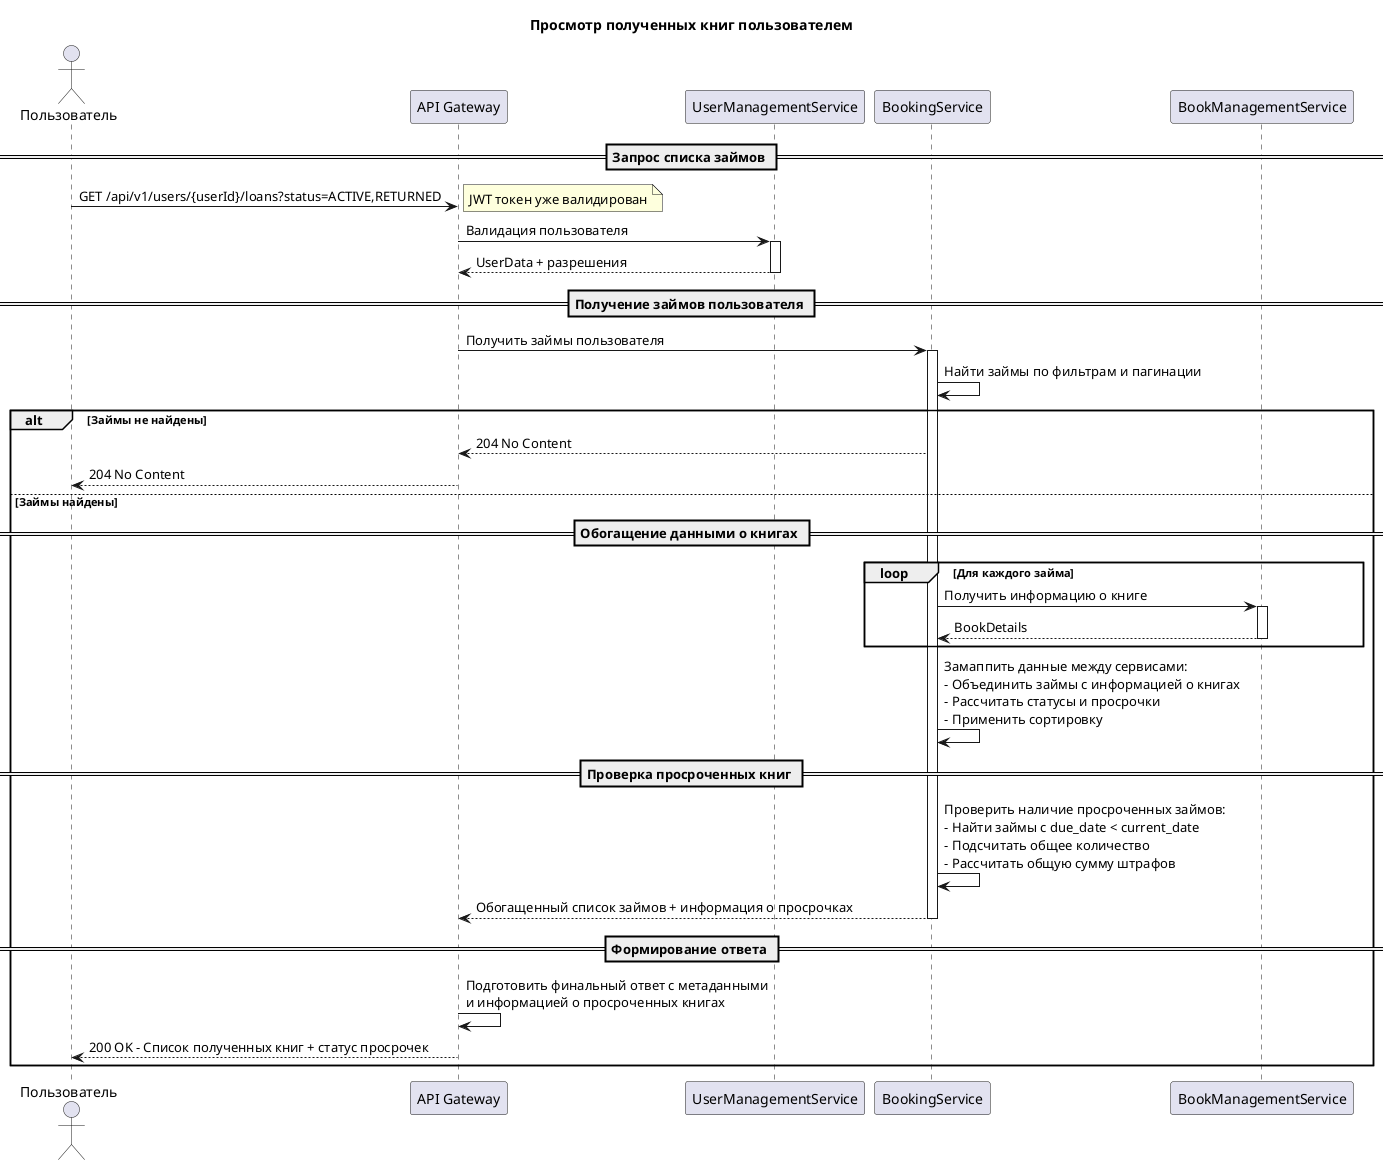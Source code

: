 @startuml View User Loans Sequence Diagram

title Просмотр полученных книг пользователем

actor "Пользователь" as User
participant "API Gateway" as Gateway
participant "UserManagementService" as UMS
participant "BookingService" as Booking
participant "BookManagementService" as BMS

== Запрос списка займов ==
User -> Gateway: GET /api/v1/users/{userId}/loans?status=ACTIVE,RETURNED
note right: JWT токен уже валидирован

Gateway -> UMS: Валидация пользователя
activate UMS
UMS --> Gateway: UserData + разрешения
deactivate UMS

== Получение займов пользователя ==
Gateway -> Booking: Получить займы пользователя
activate Booking
Booking -> Booking: Найти займы по фильтрам и пагинации

alt Займы не найдены
    Booking --> Gateway: 204 No Content
    Gateway --> User: 204 No Content
else Займы найдены
    == Обогащение данными о книгах ==
    loop Для каждого займа
        Booking -> BMS: Получить информацию о книге
        activate BMS
        BMS --> Booking: BookDetails
        deactivate BMS
    end
    
    Booking -> Booking: Замаппить данные между сервисами:\n- Объединить займы с информацией о книгах\n- Рассчитать статусы и просрочки\n- Применить сортировку
    
    == Проверка просроченных книг ==
    Booking -> Booking: Проверить наличие просроченных займов:\n- Найти займы с due_date < current_date\n- Подсчитать общее количество\n- Рассчитать общую сумму штрафов
    
    Booking --> Gateway: Обогащенный список займов + информация о просрочках
    deactivate Booking
    
    == Формирование ответа ==
    Gateway -> Gateway: Подготовить финальный ответ с метаданными\nи информацией о просроченных книгах
    Gateway --> User: 200 OK - Список полученных книг + статус просрочек
end

@enduml